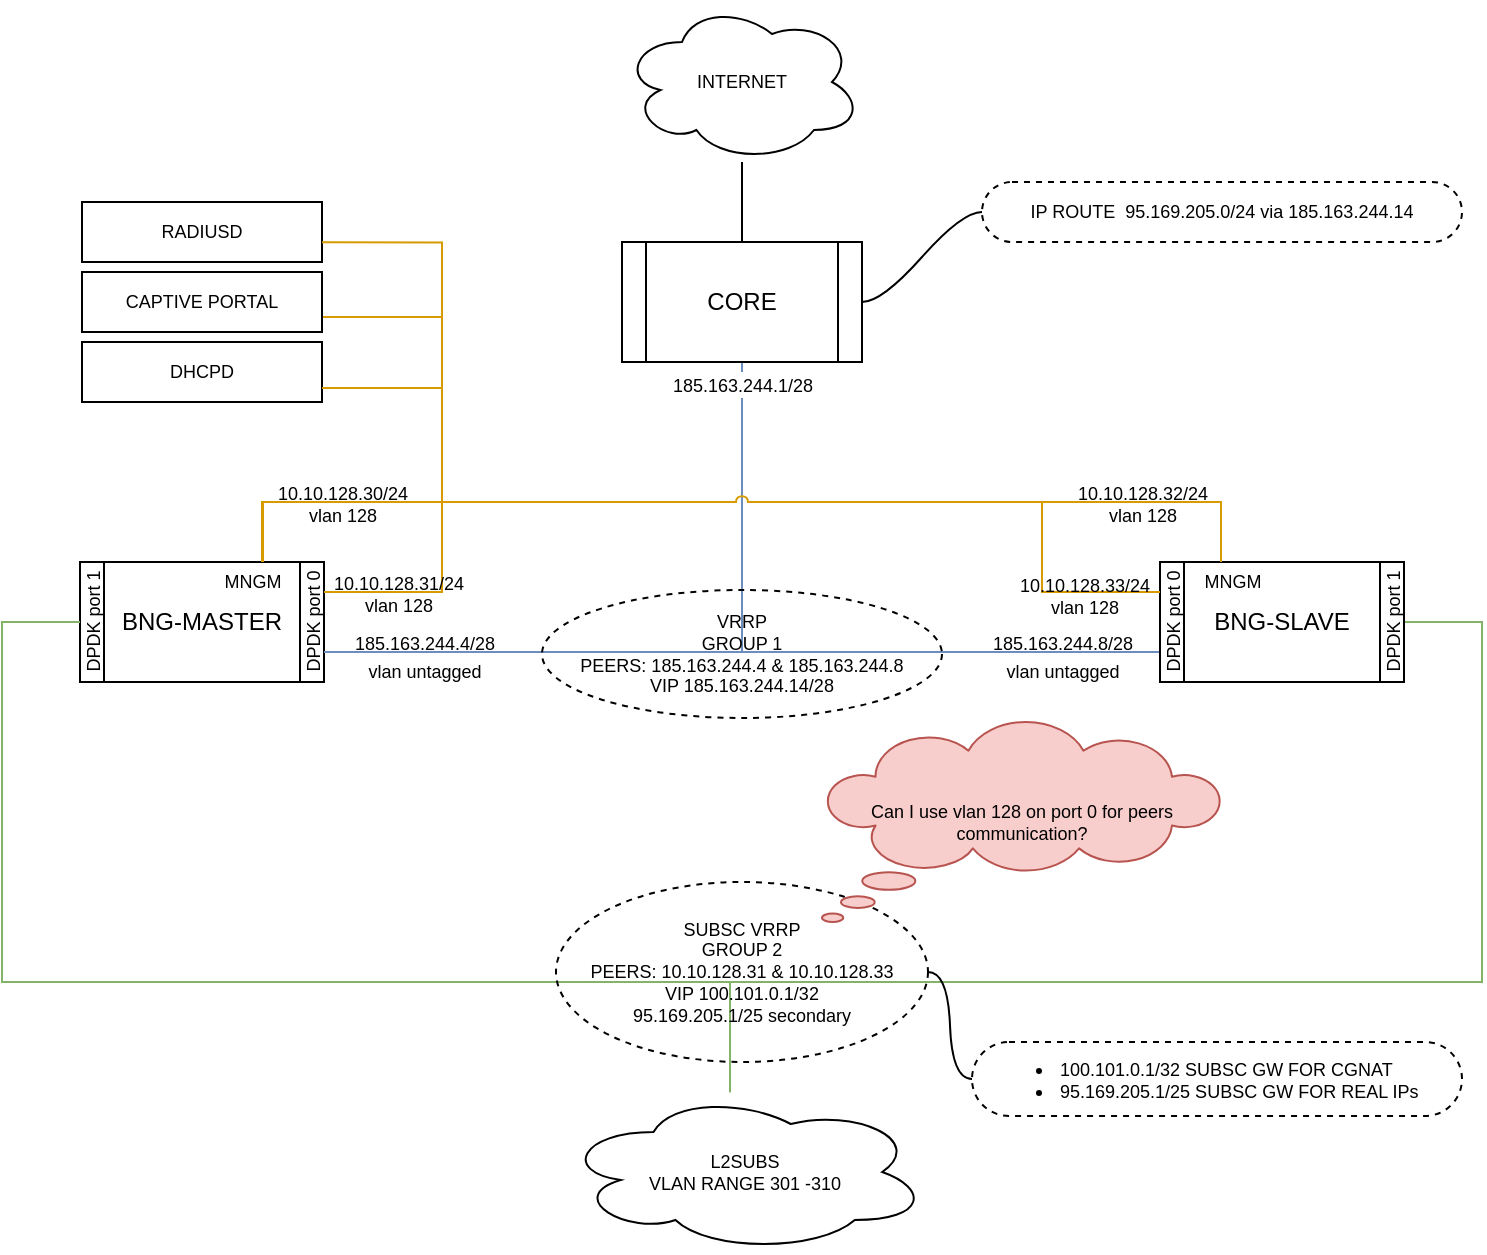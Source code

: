 <mxfile version="20.2.3" type="github">
  <diagram id="lz73NLW8AhsDK_igFE9y" name="Page-1">
    <mxGraphModel dx="1422" dy="754" grid="1" gridSize="10" guides="1" tooltips="1" connect="1" arrows="1" fold="1" page="1" pageScale="1" pageWidth="827" pageHeight="1169" math="0" shadow="0">
      <root>
        <mxCell id="0" />
        <mxCell id="1" parent="0" />
        <mxCell id="Euw4dMIdzzAuD8WyLnfl-28" value="" style="group" parent="1" vertex="1" connectable="0">
          <mxGeometry x="80" y="445" width="140" height="70" as="geometry" />
        </mxCell>
        <mxCell id="Euw4dMIdzzAuD8WyLnfl-10" value="&lt;font style=&quot;font-size: 9px;&quot;&gt;DPDK port 0&lt;/font&gt;" style="text;html=1;align=center;verticalAlign=middle;resizable=0;points=[];autosize=1;strokeColor=none;fillColor=none;rotation=-90;" parent="Euw4dMIdzzAuD8WyLnfl-28" vertex="1">
          <mxGeometry x="90" y="20" width="70" height="30" as="geometry" />
        </mxCell>
        <mxCell id="Euw4dMIdzzAuD8WyLnfl-12" value="&lt;font style=&quot;font-size: 9px;&quot;&gt;DPDK port 1&lt;/font&gt;" style="text;html=1;align=center;verticalAlign=middle;resizable=0;points=[];autosize=1;strokeColor=none;fillColor=none;rotation=-90;" parent="Euw4dMIdzzAuD8WyLnfl-28" vertex="1">
          <mxGeometry x="-20" y="20" width="70" height="30" as="geometry" />
        </mxCell>
        <mxCell id="Euw4dMIdzzAuD8WyLnfl-2" value="BNG-MASTER" style="shape=process;whiteSpace=wrap;html=1;backgroundOutline=1;fillColor=none;container=0;" parent="Euw4dMIdzzAuD8WyLnfl-28" vertex="1">
          <mxGeometry x="9" y="5" width="122" height="60" as="geometry" />
        </mxCell>
        <mxCell id="Euw4dMIdzzAuD8WyLnfl-39" style="edgeStyle=orthogonalEdgeStyle;rounded=0;orthogonalLoop=1;jettySize=auto;html=1;exitX=1;exitY=0.25;exitDx=0;exitDy=0;entryX=0.75;entryY=0;entryDx=0;entryDy=0;fontSize=9;endArrow=none;endFill=0;fillColor=#ffe6cc;strokeColor=#d79b00;" parent="Euw4dMIdzzAuD8WyLnfl-28" source="Euw4dMIdzzAuD8WyLnfl-2" target="Euw4dMIdzzAuD8WyLnfl-2" edge="1">
          <mxGeometry relative="1" as="geometry">
            <Array as="points">
              <mxPoint x="190" y="20" />
              <mxPoint x="190" y="-25" />
              <mxPoint x="101" y="-25" />
            </Array>
          </mxGeometry>
        </mxCell>
        <mxCell id="Euw4dMIdzzAuD8WyLnfl-46" value="10.10.128.31/24&lt;br&gt;vlan 128" style="edgeLabel;html=1;align=center;verticalAlign=middle;resizable=0;points=[];fontSize=9;labelBackgroundColor=none;" parent="Euw4dMIdzzAuD8WyLnfl-39" vertex="1" connectable="0">
          <mxGeometry x="-0.589" relative="1" as="geometry">
            <mxPoint x="-9" y="1" as="offset" />
          </mxGeometry>
        </mxCell>
        <mxCell id="Euw4dMIdzzAuD8WyLnfl-50" value="MNGM" style="text;html=1;align=center;verticalAlign=middle;resizable=0;points=[];autosize=1;strokeColor=none;fillColor=none;fontSize=9;" parent="Euw4dMIdzzAuD8WyLnfl-28" vertex="1">
          <mxGeometry x="70" y="5" width="50" height="20" as="geometry" />
        </mxCell>
        <mxCell id="Euw4dMIdzzAuD8WyLnfl-5" style="edgeStyle=orthogonalEdgeStyle;rounded=0;orthogonalLoop=1;jettySize=auto;html=1;entryX=0.25;entryY=1;entryDx=0;entryDy=0;endArrow=none;endFill=0;fillColor=#dae8fc;strokeColor=#6c8ebf;exitX=1;exitY=0.75;exitDx=0;exitDy=0;" parent="1" source="Euw4dMIdzzAuD8WyLnfl-2" target="Euw4dMIdzzAuD8WyLnfl-4" edge="1">
          <mxGeometry relative="1" as="geometry">
            <Array as="points">
              <mxPoint x="420" y="495" />
              <mxPoint x="420" y="350" />
            </Array>
          </mxGeometry>
        </mxCell>
        <mxCell id="Euw4dMIdzzAuD8WyLnfl-7" value="&lt;font style=&quot;font-size: 9px;&quot;&gt;185.163.244.4/28&lt;br&gt;vlan untagged&lt;br&gt;&lt;/font&gt;" style="edgeLabel;html=1;align=center;verticalAlign=middle;resizable=0;points=[];labelBackgroundColor=none;" parent="Euw4dMIdzzAuD8WyLnfl-5" vertex="1" connectable="0">
          <mxGeometry x="-0.722" y="2" relative="1" as="geometry">
            <mxPoint x="-4" y="4" as="offset" />
          </mxGeometry>
        </mxCell>
        <mxCell id="Euw4dMIdzzAuD8WyLnfl-6" style="edgeStyle=orthogonalEdgeStyle;rounded=0;orthogonalLoop=1;jettySize=auto;html=1;exitX=0;exitY=0.75;exitDx=0;exitDy=0;entryX=0.75;entryY=1;entryDx=0;entryDy=0;endArrow=none;endFill=0;fillColor=#dae8fc;strokeColor=#6c8ebf;" parent="1" source="Euw4dMIdzzAuD8WyLnfl-3" target="Euw4dMIdzzAuD8WyLnfl-4" edge="1">
          <mxGeometry relative="1" as="geometry">
            <Array as="points">
              <mxPoint x="420" y="495" />
              <mxPoint x="420" y="350" />
            </Array>
          </mxGeometry>
        </mxCell>
        <mxCell id="Euw4dMIdzzAuD8WyLnfl-8" value="&lt;font style=&quot;font-size: 9px;&quot;&gt;185.163.244.8/28&lt;br&gt;vlan untagged&lt;br&gt;&lt;/font&gt;" style="edgeLabel;html=1;align=center;verticalAlign=middle;resizable=0;points=[];labelBackgroundColor=none;" parent="Euw4dMIdzzAuD8WyLnfl-6" vertex="1" connectable="0">
          <mxGeometry x="-0.728" y="-1" relative="1" as="geometry">
            <mxPoint x="3" y="3" as="offset" />
          </mxGeometry>
        </mxCell>
        <mxCell id="Euw4dMIdzzAuD8WyLnfl-9" value="&lt;font style=&quot;font-size: 9px;&quot;&gt;185.163.244.1/28&lt;/font&gt;" style="edgeLabel;html=1;align=center;verticalAlign=middle;resizable=0;points=[];" parent="Euw4dMIdzzAuD8WyLnfl-6" vertex="1" connectable="0">
          <mxGeometry x="0.648" y="1" relative="1" as="geometry">
            <mxPoint x="1" y="-27" as="offset" />
          </mxGeometry>
        </mxCell>
        <mxCell id="Euw4dMIdzzAuD8WyLnfl-4" value="CORE" style="shape=process;whiteSpace=wrap;html=1;backgroundOutline=1;fillColor=none;" parent="1" vertex="1">
          <mxGeometry x="360" y="290" width="120" height="60" as="geometry" />
        </mxCell>
        <mxCell id="Euw4dMIdzzAuD8WyLnfl-17" style="edgeStyle=orthogonalEdgeStyle;rounded=0;orthogonalLoop=1;jettySize=auto;html=1;fontSize=9;endArrow=none;endFill=0;" parent="1" source="Euw4dMIdzzAuD8WyLnfl-16" target="Euw4dMIdzzAuD8WyLnfl-4" edge="1">
          <mxGeometry relative="1" as="geometry" />
        </mxCell>
        <mxCell id="Euw4dMIdzzAuD8WyLnfl-16" value="INTERNET" style="ellipse;shape=cloud;whiteSpace=wrap;html=1;fontSize=9;" parent="1" vertex="1">
          <mxGeometry x="360" y="170" width="120" height="80" as="geometry" />
        </mxCell>
        <mxCell id="Euw4dMIdzzAuD8WyLnfl-22" value="VRRP&lt;br&gt;GROUP 1&lt;br&gt;PEERS: 185.163.244.4 &amp;amp; 185.163.244.8&lt;br&gt;VIP 185.163.244.14/28" style="ellipse;whiteSpace=wrap;html=1;dashed=1;fontSize=9;fillColor=none;" parent="1" vertex="1">
          <mxGeometry x="320" y="464" width="200" height="64" as="geometry" />
        </mxCell>
        <mxCell id="Euw4dMIdzzAuD8WyLnfl-23" value="IP ROUTE&amp;nbsp;&amp;nbsp;95.169.205.0/24 via 185.163.244.14" style="whiteSpace=wrap;html=1;rounded=1;arcSize=50;align=center;verticalAlign=middle;strokeWidth=1;autosize=1;spacing=4;treeFolding=1;treeMoving=1;newEdgeStyle={&quot;edgeStyle&quot;:&quot;entityRelationEdgeStyle&quot;,&quot;startArrow&quot;:&quot;none&quot;,&quot;endArrow&quot;:&quot;none&quot;,&quot;segment&quot;:10,&quot;curved&quot;:1};dashed=1;fontSize=9;fillColor=none;" parent="1" vertex="1">
          <mxGeometry x="540" y="260" width="240" height="30" as="geometry" />
        </mxCell>
        <mxCell id="Euw4dMIdzzAuD8WyLnfl-24" value="" style="edgeStyle=entityRelationEdgeStyle;startArrow=none;endArrow=none;segment=10;curved=1;rounded=0;fontSize=9;" parent="1" target="Euw4dMIdzzAuD8WyLnfl-23" edge="1">
          <mxGeometry relative="1" as="geometry">
            <mxPoint x="480" y="320" as="sourcePoint" />
          </mxGeometry>
        </mxCell>
        <mxCell id="Euw4dMIdzzAuD8WyLnfl-34" style="edgeStyle=orthogonalEdgeStyle;rounded=0;orthogonalLoop=1;jettySize=auto;html=1;entryX=1;entryY=0.25;entryDx=0;entryDy=0;fontSize=9;endArrow=none;endFill=0;fillColor=#d5e8d4;strokeColor=#82b366;" parent="1" source="Euw4dMIdzzAuD8WyLnfl-25" target="Euw4dMIdzzAuD8WyLnfl-3" edge="1">
          <mxGeometry relative="1" as="geometry">
            <Array as="points">
              <mxPoint x="414" y="660" />
              <mxPoint x="790" y="660" />
              <mxPoint x="790" y="480" />
              <mxPoint x="751" y="480" />
            </Array>
          </mxGeometry>
        </mxCell>
        <mxCell id="Euw4dMIdzzAuD8WyLnfl-35" style="edgeStyle=orthogonalEdgeStyle;rounded=0;orthogonalLoop=1;jettySize=auto;html=1;entryX=0;entryY=0.5;entryDx=0;entryDy=0;fontSize=9;endArrow=none;endFill=0;fillColor=#d5e8d4;strokeColor=#82b366;" parent="1" source="Euw4dMIdzzAuD8WyLnfl-25" target="Euw4dMIdzzAuD8WyLnfl-2" edge="1">
          <mxGeometry relative="1" as="geometry">
            <Array as="points">
              <mxPoint x="414" y="660" />
              <mxPoint x="50" y="660" />
              <mxPoint x="50" y="480" />
            </Array>
          </mxGeometry>
        </mxCell>
        <mxCell id="Euw4dMIdzzAuD8WyLnfl-25" value="L2SUBS&lt;br&gt;VLAN RANGE 301 -310" style="ellipse;shape=cloud;whiteSpace=wrap;html=1;fontSize=9;fillColor=none;" parent="1" vertex="1">
          <mxGeometry x="330" y="715" width="183" height="80" as="geometry" />
        </mxCell>
        <mxCell id="Euw4dMIdzzAuD8WyLnfl-29" value="" style="group" parent="1" vertex="1" connectable="0">
          <mxGeometry x="620" y="445" width="140" height="70" as="geometry" />
        </mxCell>
        <mxCell id="Euw4dMIdzzAuD8WyLnfl-13" value="&lt;font style=&quot;font-size: 9px;&quot;&gt;DPDK port 1&lt;/font&gt;" style="text;html=1;align=center;verticalAlign=middle;resizable=0;points=[];autosize=1;strokeColor=none;fillColor=none;rotation=-90;" parent="Euw4dMIdzzAuD8WyLnfl-29" vertex="1">
          <mxGeometry x="90" y="20" width="70" height="30" as="geometry" />
        </mxCell>
        <mxCell id="Euw4dMIdzzAuD8WyLnfl-30" value="" style="group" parent="Euw4dMIdzzAuD8WyLnfl-29" vertex="1" connectable="0">
          <mxGeometry x="-1.776e-15" width="131" height="70" as="geometry" />
        </mxCell>
        <mxCell id="Euw4dMIdzzAuD8WyLnfl-11" value="&lt;font style=&quot;font-size: 9px;&quot;&gt;DPDK port 0&lt;/font&gt;" style="text;html=1;align=center;verticalAlign=middle;resizable=0;points=[];autosize=1;strokeColor=none;fillColor=none;rotation=-90;" parent="Euw4dMIdzzAuD8WyLnfl-30" vertex="1">
          <mxGeometry x="-20" y="20" width="70" height="30" as="geometry" />
        </mxCell>
        <mxCell id="Euw4dMIdzzAuD8WyLnfl-3" value="BNG-SLAVE" style="shape=process;whiteSpace=wrap;html=1;backgroundOutline=1;fillColor=none;" parent="Euw4dMIdzzAuD8WyLnfl-30" vertex="1">
          <mxGeometry x="9.0" y="5" width="122" height="60" as="geometry" />
        </mxCell>
        <mxCell id="Euw4dMIdzzAuD8WyLnfl-38" style="edgeStyle=orthogonalEdgeStyle;rounded=0;orthogonalLoop=1;jettySize=auto;html=1;exitX=0;exitY=0.25;exitDx=0;exitDy=0;entryX=0.25;entryY=0;entryDx=0;entryDy=0;fontSize=9;endArrow=none;endFill=0;fillColor=#ffe6cc;strokeColor=#d79b00;" parent="Euw4dMIdzzAuD8WyLnfl-30" source="Euw4dMIdzzAuD8WyLnfl-3" target="Euw4dMIdzzAuD8WyLnfl-3" edge="1">
          <mxGeometry relative="1" as="geometry">
            <Array as="points">
              <mxPoint x="-50" y="20" />
              <mxPoint x="-50" y="-25" />
              <mxPoint x="39" y="-25" />
            </Array>
          </mxGeometry>
        </mxCell>
        <mxCell id="Euw4dMIdzzAuD8WyLnfl-44" value="10.10.128.32/24&lt;br&gt;vlan 128" style="edgeLabel;html=1;align=center;verticalAlign=middle;resizable=0;points=[];fontSize=9;" parent="Euw4dMIdzzAuD8WyLnfl-38" vertex="1" connectable="0">
          <mxGeometry x="-0.237" y="-1" relative="1" as="geometry">
            <mxPoint x="49" y="-18" as="offset" />
          </mxGeometry>
        </mxCell>
        <mxCell id="Euw4dMIdzzAuD8WyLnfl-45" value="10.10.128.33/24&lt;br&gt;vlan 128" style="edgeLabel;html=1;align=center;verticalAlign=middle;resizable=0;points=[];fontSize=9;labelBackgroundColor=none;" parent="Euw4dMIdzzAuD8WyLnfl-38" vertex="1" connectable="0">
          <mxGeometry x="-0.305" y="2" relative="1" as="geometry">
            <mxPoint x="23" y="20" as="offset" />
          </mxGeometry>
        </mxCell>
        <mxCell id="Euw4dMIdzzAuD8WyLnfl-51" value="MNGM" style="text;html=1;align=center;verticalAlign=middle;resizable=0;points=[];autosize=1;strokeColor=none;fillColor=none;fontSize=9;" parent="Euw4dMIdzzAuD8WyLnfl-30" vertex="1">
          <mxGeometry x="20" y="5" width="50" height="20" as="geometry" />
        </mxCell>
        <mxCell id="Euw4dMIdzzAuD8WyLnfl-36" value="SUBSC VRRP&lt;br&gt;GROUP 2&lt;br&gt;PEERS: 10.10.128.31 &amp;amp; 10.10.128.33&lt;br&gt;VIP 100.101.0.1/32&lt;br&gt;95.169.205.1/25 secondary" style="ellipse;whiteSpace=wrap;html=1;dashed=1;fontSize=9;fillColor=none;" parent="1" vertex="1">
          <mxGeometry x="327" y="610" width="186" height="90" as="geometry" />
        </mxCell>
        <mxCell id="Euw4dMIdzzAuD8WyLnfl-40" value="RADIUSD" style="rounded=0;whiteSpace=wrap;html=1;fontSize=9;fillColor=none;" parent="1" vertex="1">
          <mxGeometry x="90" y="270" width="120" height="30" as="geometry" />
        </mxCell>
        <mxCell id="Euw4dMIdzzAuD8WyLnfl-41" value="DHCPD" style="rounded=0;whiteSpace=wrap;html=1;fontSize=9;fillColor=none;" parent="1" vertex="1">
          <mxGeometry x="90" y="340" width="120" height="30" as="geometry" />
        </mxCell>
        <mxCell id="Euw4dMIdzzAuD8WyLnfl-42" style="edgeStyle=orthogonalEdgeStyle;rounded=0;orthogonalLoop=1;jettySize=auto;html=1;entryX=1;entryY=0.75;entryDx=0;entryDy=0;fontSize=9;endArrow=none;endFill=0;fillColor=#ffe6cc;strokeColor=#d79b00;exitX=0.75;exitY=0;exitDx=0;exitDy=0;" parent="1" source="Euw4dMIdzzAuD8WyLnfl-2" target="Euw4dMIdzzAuD8WyLnfl-41" edge="1">
          <mxGeometry relative="1" as="geometry">
            <mxPoint x="270" y="450" as="sourcePoint" />
            <Array as="points">
              <mxPoint x="181" y="420" />
              <mxPoint x="270" y="420" />
              <mxPoint x="270" y="363" />
              <mxPoint x="210" y="363" />
            </Array>
          </mxGeometry>
        </mxCell>
        <mxCell id="Euw4dMIdzzAuD8WyLnfl-43" style="edgeStyle=orthogonalEdgeStyle;rounded=0;orthogonalLoop=1;jettySize=auto;html=1;entryX=1;entryY=0.672;entryDx=0;entryDy=0;entryPerimeter=0;fontSize=9;endArrow=none;endFill=0;exitX=0.75;exitY=0;exitDx=0;exitDy=0;fillColor=#ffe6cc;strokeColor=#d79b00;" parent="1" source="Euw4dMIdzzAuD8WyLnfl-2" target="Euw4dMIdzzAuD8WyLnfl-40" edge="1">
          <mxGeometry relative="1" as="geometry">
            <Array as="points">
              <mxPoint x="181" y="420" />
              <mxPoint x="270" y="420" />
              <mxPoint x="270" y="290" />
            </Array>
          </mxGeometry>
        </mxCell>
        <mxCell id="Euw4dMIdzzAuD8WyLnfl-47" value="10.10.128.30/24&lt;br&gt;vlan 128" style="edgeLabel;html=1;align=center;verticalAlign=middle;resizable=0;points=[];fontSize=9;labelBackgroundColor=none;" parent="Euw4dMIdzzAuD8WyLnfl-43" vertex="1" connectable="0">
          <mxGeometry x="-0.84" y="-3" relative="1" as="geometry">
            <mxPoint x="36" y="-5" as="offset" />
          </mxGeometry>
        </mxCell>
        <mxCell id="Euw4dMIdzzAuD8WyLnfl-49" style="edgeStyle=orthogonalEdgeStyle;rounded=0;orthogonalLoop=1;jettySize=auto;html=1;exitX=0.25;exitY=0;exitDx=0;exitDy=0;entryX=1;entryY=0.75;entryDx=0;entryDy=0;fontSize=9;endArrow=none;endFill=0;fillColor=#ffe6cc;strokeColor=#d79b00;jumpStyle=arc;" parent="1" source="Euw4dMIdzzAuD8WyLnfl-3" target="Euw4dMIdzzAuD8WyLnfl-41" edge="1">
          <mxGeometry relative="1" as="geometry">
            <Array as="points">
              <mxPoint x="660" y="420" />
              <mxPoint x="270" y="420" />
              <mxPoint x="270" y="363" />
              <mxPoint x="210" y="363" />
            </Array>
          </mxGeometry>
        </mxCell>
        <mxCell id="Euw4dMIdzzAuD8WyLnfl-55" style="edgeStyle=orthogonalEdgeStyle;rounded=0;jumpStyle=arc;orthogonalLoop=1;jettySize=auto;html=1;exitX=1;exitY=0.75;exitDx=0;exitDy=0;fontSize=9;endArrow=none;endFill=0;fillColor=#ffe6cc;strokeColor=#d79b00;" parent="1" source="Euw4dMIdzzAuD8WyLnfl-54" edge="1">
          <mxGeometry relative="1" as="geometry">
            <mxPoint x="180" y="450" as="targetPoint" />
            <Array as="points">
              <mxPoint x="270" y="328" />
              <mxPoint x="270" y="420" />
              <mxPoint x="180" y="420" />
            </Array>
          </mxGeometry>
        </mxCell>
        <mxCell id="Euw4dMIdzzAuD8WyLnfl-54" value="CAPTIVE PORTAL" style="rounded=0;whiteSpace=wrap;html=1;fontSize=9;fillColor=none;" parent="1" vertex="1">
          <mxGeometry x="90" y="305" width="120" height="30" as="geometry" />
        </mxCell>
        <mxCell id="Euw4dMIdzzAuD8WyLnfl-56" value="&lt;ul&gt;&lt;li&gt;100.101.0.1/32 SUBSC GW FOR CGNAT&lt;/li&gt;&lt;li&gt;95.169.205.1/25 SUBSC GW FOR REAL IPs&lt;/li&gt;&lt;/ul&gt;" style="whiteSpace=wrap;html=1;rounded=1;arcSize=50;align=left;verticalAlign=middle;strokeWidth=1;autosize=1;spacing=4;treeFolding=1;treeMoving=1;newEdgeStyle={&quot;edgeStyle&quot;:&quot;entityRelationEdgeStyle&quot;,&quot;startArrow&quot;:&quot;none&quot;,&quot;endArrow&quot;:&quot;none&quot;,&quot;segment&quot;:10,&quot;curved&quot;:1};labelBackgroundColor=none;fontSize=9;fillColor=none;dashed=1;" parent="1" vertex="1">
          <mxGeometry x="535" y="690" width="245" height="37" as="geometry" />
        </mxCell>
        <mxCell id="Euw4dMIdzzAuD8WyLnfl-57" value="" style="edgeStyle=entityRelationEdgeStyle;startArrow=none;endArrow=none;segment=10;curved=1;rounded=0;fontSize=9;jumpStyle=arc;" parent="1" source="Euw4dMIdzzAuD8WyLnfl-36" target="Euw4dMIdzzAuD8WyLnfl-56" edge="1">
          <mxGeometry relative="1" as="geometry">
            <mxPoint x="540" y="640" as="sourcePoint" />
          </mxGeometry>
        </mxCell>
        <mxCell id="CsN-_KlLTzdjhCpbdbn0-1" value="Can I use vlan 128 on port 0 for peers communication?&lt;br&gt;" style="whiteSpace=wrap;html=1;shape=mxgraph.basic.cloud_callout;labelBackgroundColor=none;fontSize=9;fillColor=#f8cecc;strokeColor=#b85450;" vertex="1" parent="1">
          <mxGeometry x="460" y="530" width="200" height="100" as="geometry" />
        </mxCell>
      </root>
    </mxGraphModel>
  </diagram>
</mxfile>
